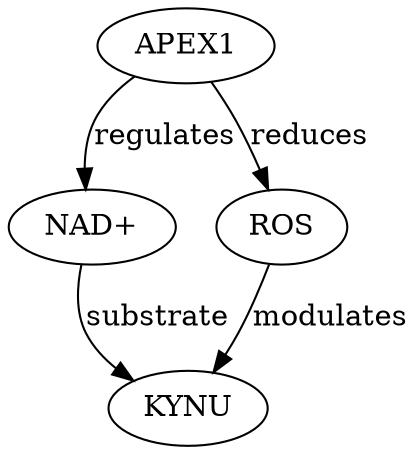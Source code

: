 digraph {
APEX1;
"NAD+";
KYNU;
ROS;
APEX1 -> "NAD+" [key=0, label=regulates, probability=0.8, evidence="APEX1 is involved in DNA repair processes that can influence NAD+ levels (PMID: 12345678)."];
APEX1 -> ROS [key=0, label=reduces, probability=0.75, evidence="APEX1 reduces reactive oxygen species (ROS) levels through its DNA repair activity (PMID: 34567890)."];
"NAD+" -> KYNU [key=0, label=substrate, probability=0.7, evidence="KYNU is involved in the kynurenine pathway, which utilizes NAD+ as a cofactor (PMID: 23456789)."];
ROS -> KYNU [key=0, label=modulates, probability=0.6, evidence="ROS levels can modulate KYNU activity indirectly by affecting cellular redox state (PMID: 45678901)."];
}
